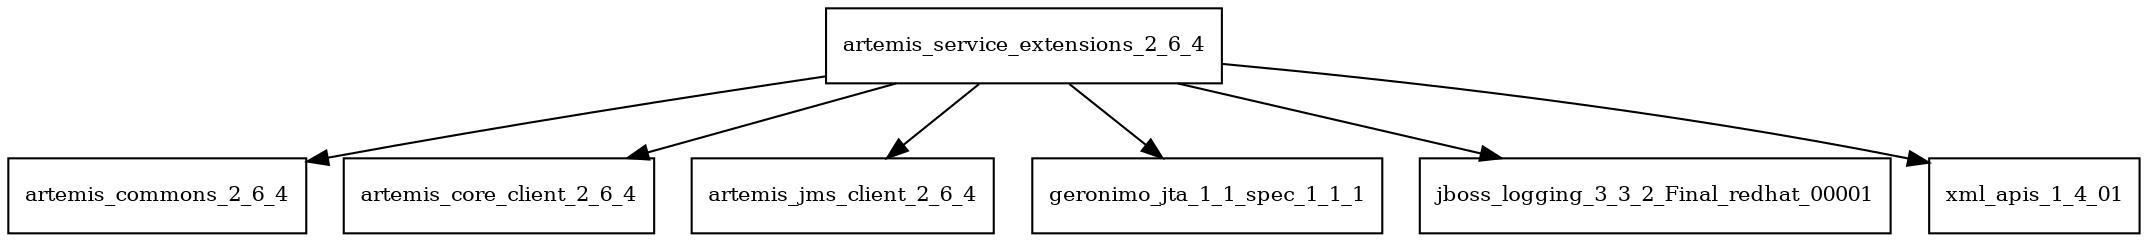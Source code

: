 digraph artemis_service_extensions_2_6_4_dependencies {
  node [shape = box, fontsize=10.0];
  artemis_service_extensions_2_6_4 -> artemis_commons_2_6_4;
  artemis_service_extensions_2_6_4 -> artemis_core_client_2_6_4;
  artemis_service_extensions_2_6_4 -> artemis_jms_client_2_6_4;
  artemis_service_extensions_2_6_4 -> geronimo_jta_1_1_spec_1_1_1;
  artemis_service_extensions_2_6_4 -> jboss_logging_3_3_2_Final_redhat_00001;
  artemis_service_extensions_2_6_4 -> xml_apis_1_4_01;
}
